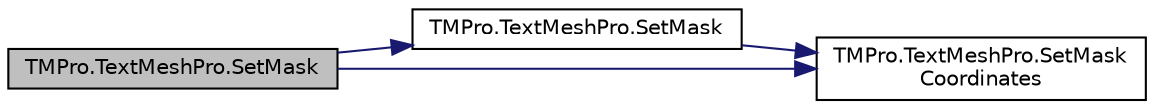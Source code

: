 digraph "TMPro.TextMeshPro.SetMask"
{
 // LATEX_PDF_SIZE
  edge [fontname="Helvetica",fontsize="10",labelfontname="Helvetica",labelfontsize="10"];
  node [fontname="Helvetica",fontsize="10",shape=record];
  rankdir="LR";
  Node1 [label="TMPro.TextMeshPro.SetMask",height=0.2,width=0.4,color="black", fillcolor="grey75", style="filled", fontcolor="black",tooltip="Function used to set the mask type, coordinates and softness"];
  Node1 -> Node2 [color="midnightblue",fontsize="10",style="solid",fontname="Helvetica"];
  Node2 [label="TMPro.TextMeshPro.SetMask",height=0.2,width=0.4,color="black", fillcolor="white", style="filled",URL="$class_t_m_pro_1_1_text_mesh_pro.html#ae6c2606deaf5123ee63defb1582cbc50",tooltip="Function used to set the mask type and coordinates in World Space"];
  Node2 -> Node3 [color="midnightblue",fontsize="10",style="solid",fontname="Helvetica"];
  Node3 [label="TMPro.TextMeshPro.SetMask\lCoordinates",height=0.2,width=0.4,color="black", fillcolor="white", style="filled",URL="$class_t_m_pro_1_1_text_mesh_pro.html#a3916b8e15f628292eb709cbe5ed62708",tooltip=" "];
  Node1 -> Node3 [color="midnightblue",fontsize="10",style="solid",fontname="Helvetica"];
}
